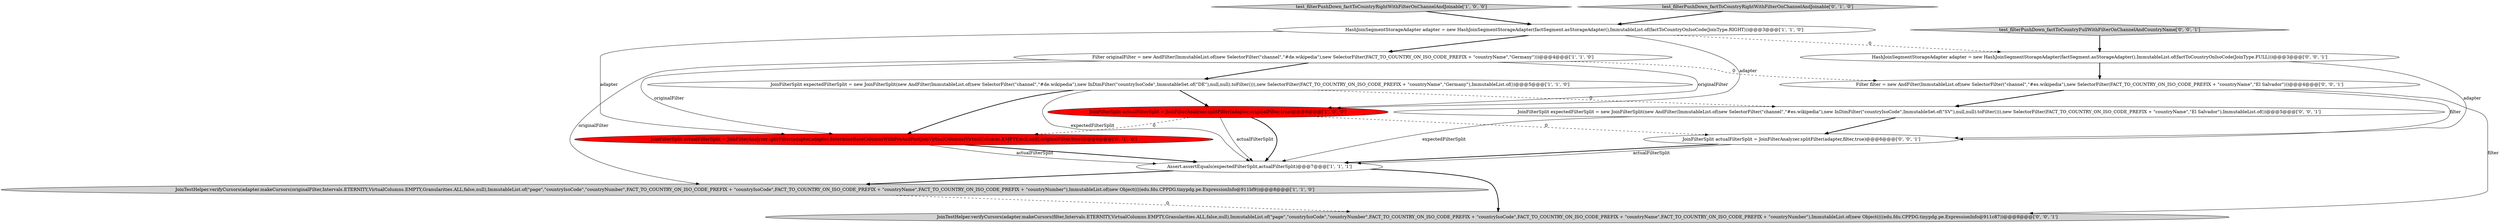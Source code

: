 digraph {
9 [style = filled, label = "HashJoinSegmentStorageAdapter adapter = new HashJoinSegmentStorageAdapter(factSegment.asStorageAdapter(),ImmutableList.of(factToCountryOnIsoCode(JoinType.FULL)))@@@3@@@['0', '0', '1']", fillcolor = white, shape = ellipse image = "AAA0AAABBB3BBB"];
6 [style = filled, label = "JoinFilterSplit expectedFilterSplit = new JoinFilterSplit(new AndFilter(ImmutableList.of(new SelectorFilter(\"channel\",\"#de.wikipedia\"),new InDimFilter(\"countryIsoCode\",ImmutableSet.of(\"DE\"),null,null).toFilter())),new SelectorFilter(FACT_TO_COUNTRY_ON_ISO_CODE_PREFIX + \"countryName\",\"Germany\"),ImmutableList.of())@@@5@@@['1', '1', '0']", fillcolor = white, shape = ellipse image = "AAA0AAABBB1BBB"];
2 [style = filled, label = "test_filterPushDown_factToCountryRightWithFilterOnChannelAndJoinable['1', '0', '0']", fillcolor = lightgray, shape = diamond image = "AAA0AAABBB1BBB"];
1 [style = filled, label = "HashJoinSegmentStorageAdapter adapter = new HashJoinSegmentStorageAdapter(factSegment.asStorageAdapter(),ImmutableList.of(factToCountryOnIsoCode(JoinType.RIGHT)))@@@3@@@['1', '1', '0']", fillcolor = white, shape = ellipse image = "AAA0AAABBB1BBB"];
4 [style = filled, label = "JoinFilterSplit actualFilterSplit = JoinFilterAnalyzer.splitFilter(adapter,originalFilter,true)@@@6@@@['1', '0', '0']", fillcolor = red, shape = ellipse image = "AAA1AAABBB1BBB"];
5 [style = filled, label = "JoinTestHelper.verifyCursors(adapter.makeCursors(originalFilter,Intervals.ETERNITY,VirtualColumns.EMPTY,Granularities.ALL,false,null),ImmutableList.of(\"page\",\"countryIsoCode\",\"countryNumber\",FACT_TO_COUNTRY_ON_ISO_CODE_PREFIX + \"countryIsoCode\",FACT_TO_COUNTRY_ON_ISO_CODE_PREFIX + \"countryName\",FACT_TO_COUNTRY_ON_ISO_CODE_PREFIX + \"countryNumber\"),ImmutableList.of(new Object((((edu.fdu.CPPDG.tinypdg.pe.ExpressionInfo@911bf9))@@@8@@@['1', '1', '0']", fillcolor = lightgray, shape = ellipse image = "AAA0AAABBB1BBB"];
0 [style = filled, label = "Filter originalFilter = new AndFilter(ImmutableList.of(new SelectorFilter(\"channel\",\"#de.wikipedia\"),new SelectorFilter(FACT_TO_COUNTRY_ON_ISO_CODE_PREFIX + \"countryName\",\"Germany\")))@@@4@@@['1', '1', '0']", fillcolor = white, shape = ellipse image = "AAA0AAABBB1BBB"];
10 [style = filled, label = "test_filterPushDown_factToCountryFullWithFilterOnChannelAndCountryName['0', '0', '1']", fillcolor = lightgray, shape = diamond image = "AAA0AAABBB3BBB"];
3 [style = filled, label = "Assert.assertEquals(expectedFilterSplit,actualFilterSplit)@@@7@@@['1', '1', '1']", fillcolor = white, shape = ellipse image = "AAA0AAABBB1BBB"];
14 [style = filled, label = "JoinTestHelper.verifyCursors(adapter.makeCursors(filter,Intervals.ETERNITY,VirtualColumns.EMPTY,Granularities.ALL,false,null),ImmutableList.of(\"page\",\"countryIsoCode\",\"countryNumber\",FACT_TO_COUNTRY_ON_ISO_CODE_PREFIX + \"countryIsoCode\",FACT_TO_COUNTRY_ON_ISO_CODE_PREFIX + \"countryName\",FACT_TO_COUNTRY_ON_ISO_CODE_PREFIX + \"countryNumber\"),ImmutableList.of(new Object((((edu.fdu.CPPDG.tinypdg.pe.ExpressionInfo@911c87))@@@8@@@['0', '0', '1']", fillcolor = lightgray, shape = ellipse image = "AAA0AAABBB3BBB"];
8 [style = filled, label = "test_filterPushDown_factToCountryRightWithFilterOnChannelAndJoinable['0', '1', '0']", fillcolor = lightgray, shape = diamond image = "AAA0AAABBB2BBB"];
7 [style = filled, label = "JoinFilterSplit actualFilterSplit = JoinFilterAnalyzer.splitFilter(adapter,adapter.determineBaseColumnsWithPreAndPostJoinVirtualColumns(VirtualColumns.EMPTY,null,null),originalFilter,true)@@@6@@@['0', '1', '0']", fillcolor = red, shape = ellipse image = "AAA1AAABBB2BBB"];
13 [style = filled, label = "Filter filter = new AndFilter(ImmutableList.of(new SelectorFilter(\"channel\",\"#es.wikipedia\"),new SelectorFilter(FACT_TO_COUNTRY_ON_ISO_CODE_PREFIX + \"countryName\",\"El Salvador\")))@@@4@@@['0', '0', '1']", fillcolor = white, shape = ellipse image = "AAA0AAABBB3BBB"];
12 [style = filled, label = "JoinFilterSplit actualFilterSplit = JoinFilterAnalyzer.splitFilter(adapter,filter,true)@@@6@@@['0', '0', '1']", fillcolor = white, shape = ellipse image = "AAA0AAABBB3BBB"];
11 [style = filled, label = "JoinFilterSplit expectedFilterSplit = new JoinFilterSplit(new AndFilter(ImmutableList.of(new SelectorFilter(\"channel\",\"#es.wikipedia\"),new InDimFilter(\"countryIsoCode\",ImmutableSet.of(\"SV\"),null,null).toFilter())),new SelectorFilter(FACT_TO_COUNTRY_ON_ISO_CODE_PREFIX + \"countryName\",\"El Salvador\"),ImmutableList.of())@@@5@@@['0', '0', '1']", fillcolor = white, shape = ellipse image = "AAA0AAABBB3BBB"];
4->3 [style = bold, label=""];
5->14 [style = dashed, label="0"];
0->5 [style = solid, label="originalFilter"];
0->6 [style = bold, label=""];
2->1 [style = bold, label=""];
3->14 [style = bold, label=""];
6->11 [style = dashed, label="0"];
6->3 [style = solid, label="expectedFilterSplit"];
1->9 [style = dashed, label="0"];
9->12 [style = solid, label="adapter"];
11->12 [style = bold, label=""];
1->4 [style = solid, label="adapter"];
1->0 [style = bold, label=""];
13->11 [style = bold, label=""];
13->14 [style = solid, label="filter"];
7->3 [style = bold, label=""];
4->12 [style = dashed, label="0"];
8->1 [style = bold, label=""];
6->4 [style = bold, label=""];
3->5 [style = bold, label=""];
4->7 [style = dashed, label="0"];
13->12 [style = solid, label="filter"];
0->7 [style = solid, label="originalFilter"];
4->3 [style = solid, label="actualFilterSplit"];
0->13 [style = dashed, label="0"];
1->7 [style = solid, label="adapter"];
11->3 [style = solid, label="expectedFilterSplit"];
7->3 [style = solid, label="actualFilterSplit"];
10->9 [style = bold, label=""];
12->3 [style = bold, label=""];
6->7 [style = bold, label=""];
12->3 [style = solid, label="actualFilterSplit"];
0->4 [style = solid, label="originalFilter"];
9->13 [style = bold, label=""];
}
